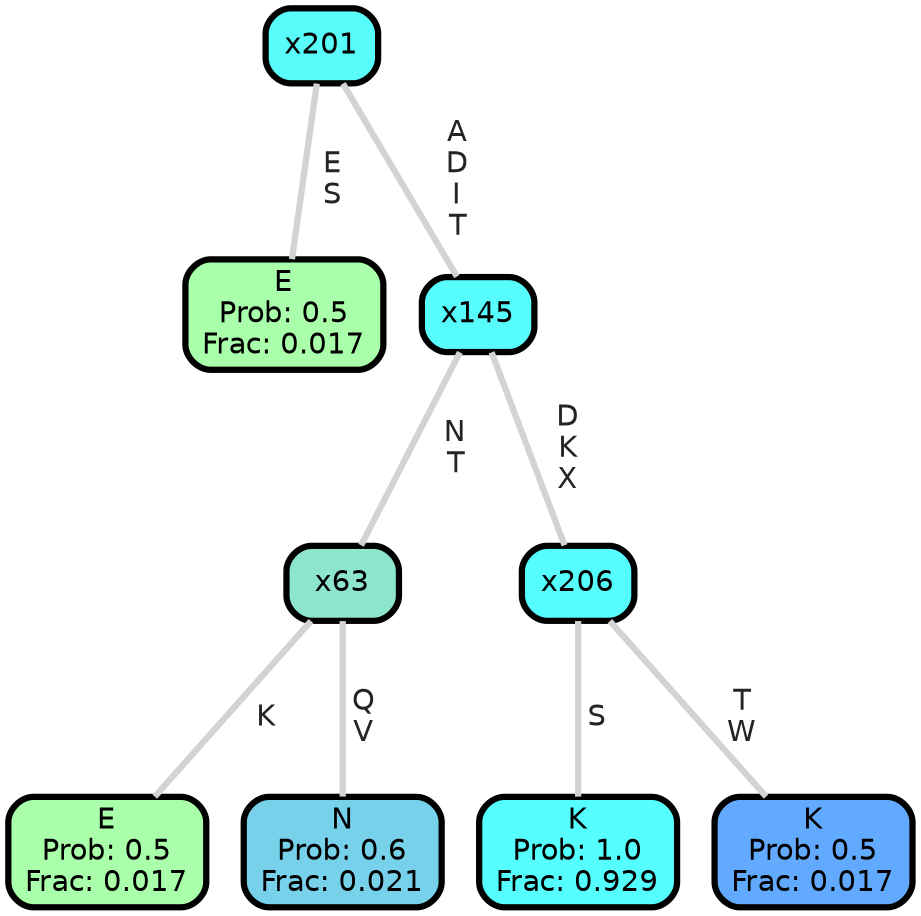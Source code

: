graph Tree {
node [shape=box, style="filled, rounded",color="black",penwidth="3",fontcolor="black",                 fontname=helvetica] ;
graph [ranksep="0 equally", splines=straight,                 bgcolor=transparent, dpi=200] ;
edge [fontname=helvetica, fontweight=bold,fontcolor=grey14,color=lightgray] ;
0 [label="E
Prob: 0.5
Frac: 0.017", fillcolor="#aaffaa"] ;
1 [label="x201", fillcolor="#58fcfb"] ;
2 [label="E
Prob: 0.5
Frac: 0.017", fillcolor="#aaffaa"] ;
3 [label="x63", fillcolor="#8de5cd"] ;
4 [label="N
Prob: 0.6
Frac: 0.021", fillcolor="#77d1ea"] ;
5 [label="x145", fillcolor="#57fcfd"] ;
6 [label="K
Prob: 1.0
Frac: 0.929", fillcolor="#55ffff"] ;
7 [label="x206", fillcolor="#55fdff"] ;
8 [label="K
Prob: 0.5
Frac: 0.017", fillcolor="#62aaff"] ;
1 -- 0 [label=" E\n S",penwidth=3] ;
1 -- 5 [label=" A\n D\n I\n T",penwidth=3] ;
3 -- 2 [label=" K",penwidth=3] ;
3 -- 4 [label=" Q\n V",penwidth=3] ;
5 -- 3 [label=" N\n T",penwidth=3] ;
5 -- 7 [label=" D\n K\n X",penwidth=3] ;
7 -- 6 [label=" S",penwidth=3] ;
7 -- 8 [label=" T\n W",penwidth=3] ;
{rank = same;}}